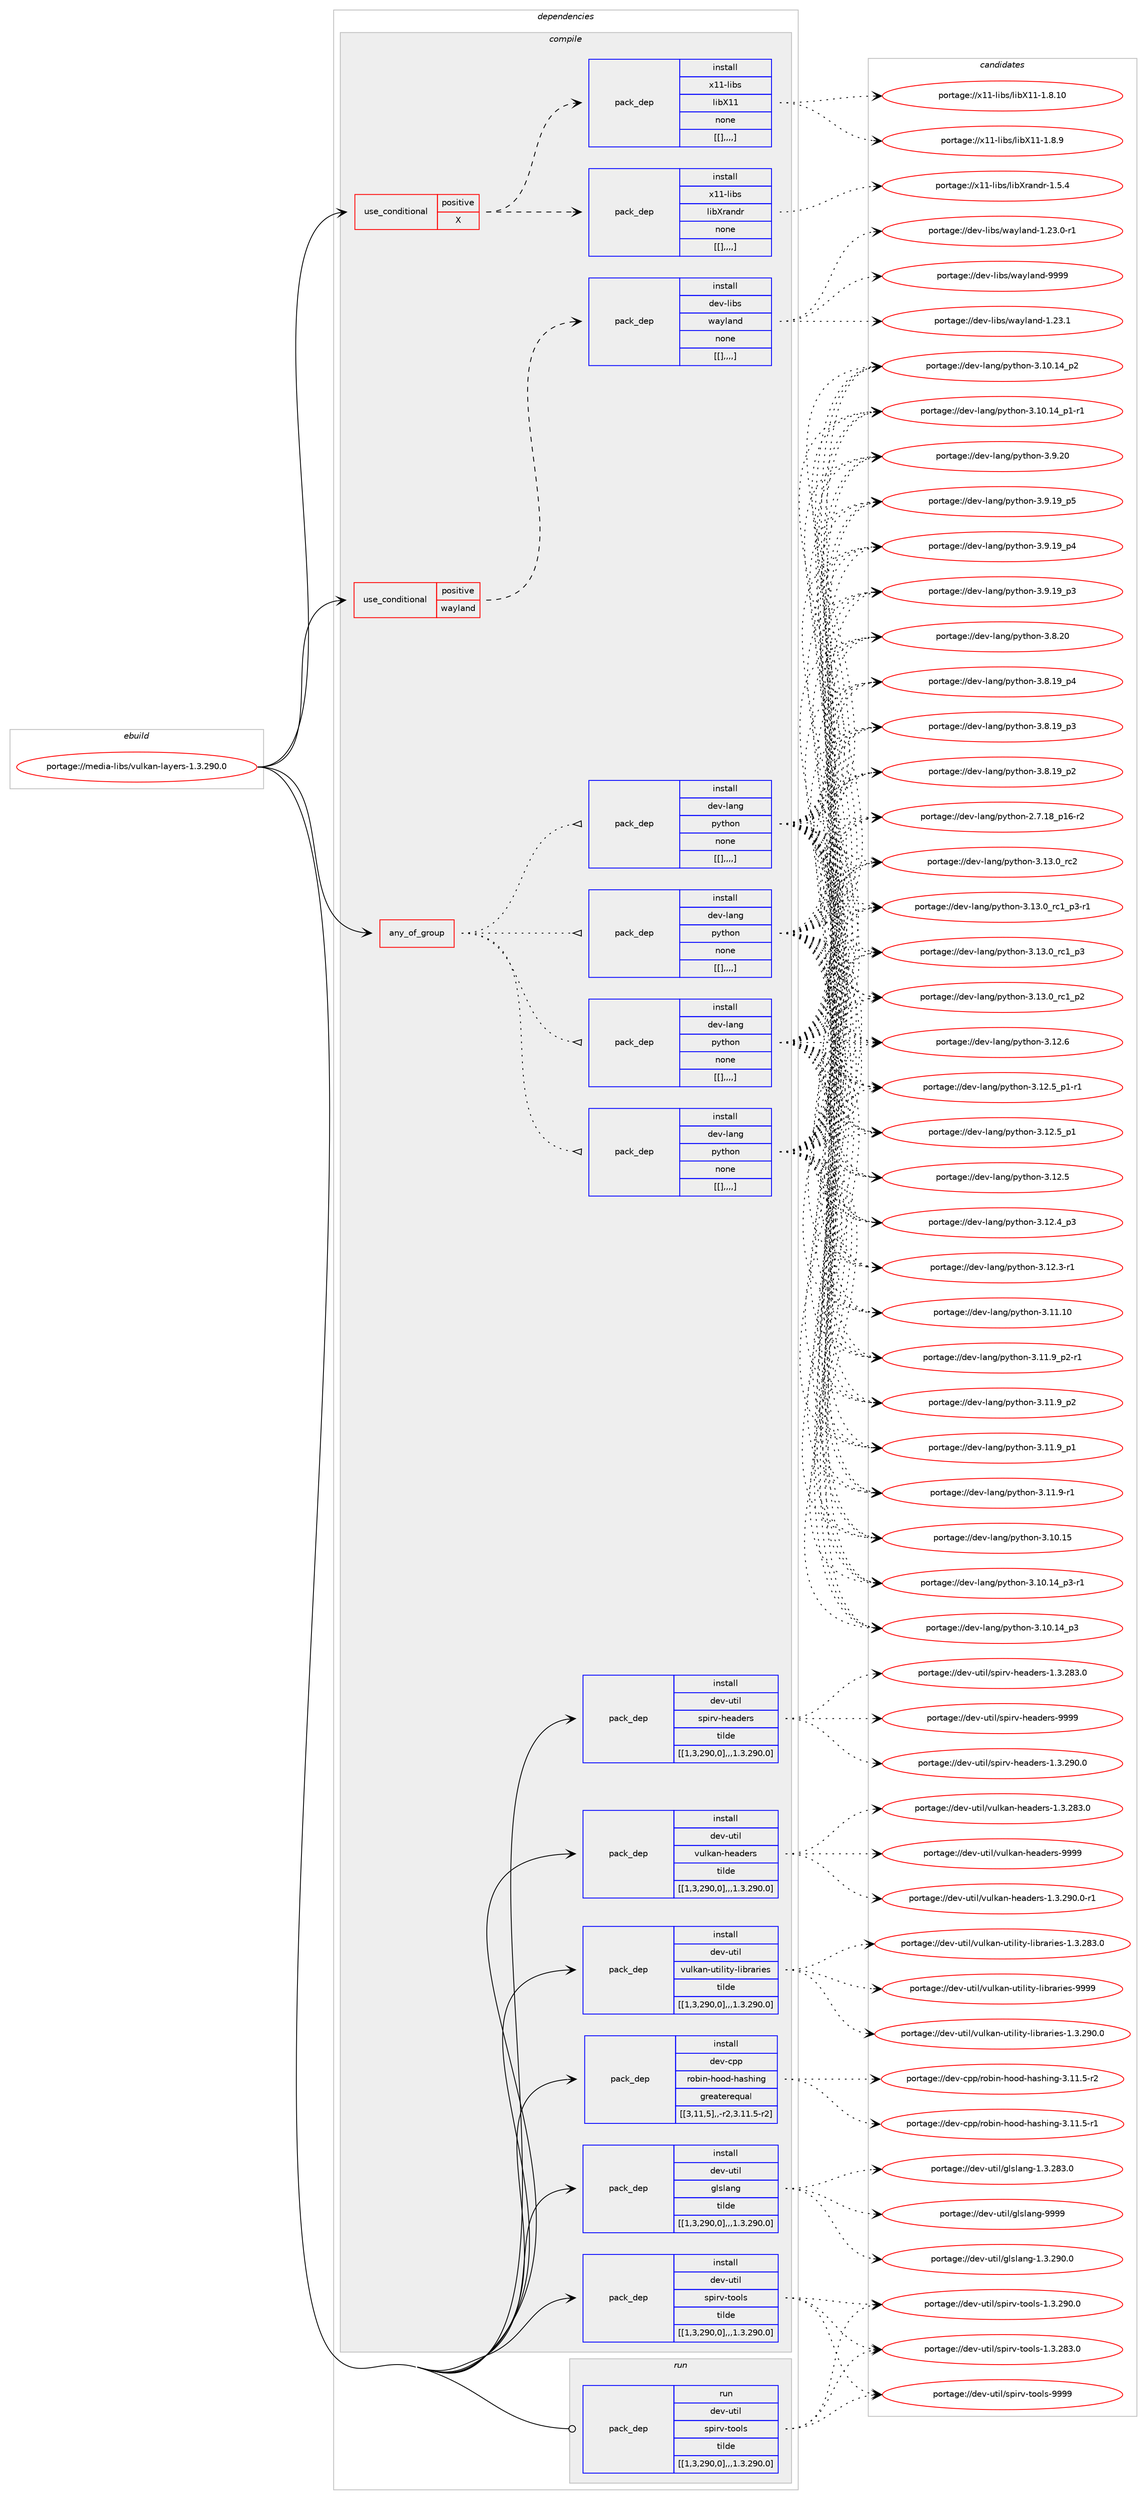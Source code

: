 digraph prolog {

# *************
# Graph options
# *************

newrank=true;
concentrate=true;
compound=true;
graph [rankdir=LR,fontname=Helvetica,fontsize=10,ranksep=1.5];#, ranksep=2.5, nodesep=0.2];
edge  [arrowhead=vee];
node  [fontname=Helvetica,fontsize=10];

# **********
# The ebuild
# **********

subgraph cluster_leftcol {
color=gray;
label=<<i>ebuild</i>>;
id [label="portage://media-libs/vulkan-layers-1.3.290.0", color=red, width=4, href="../media-libs/vulkan-layers-1.3.290.0.svg"];
}

# ****************
# The dependencies
# ****************

subgraph cluster_midcol {
color=gray;
label=<<i>dependencies</i>>;
subgraph cluster_compile {
fillcolor="#eeeeee";
style=filled;
label=<<i>compile</i>>;
subgraph any2387 {
dependency323826 [label=<<TABLE BORDER="0" CELLBORDER="1" CELLSPACING="0" CELLPADDING="4"><TR><TD CELLPADDING="10">any_of_group</TD></TR></TABLE>>, shape=none, color=red];subgraph pack239421 {
dependency323827 [label=<<TABLE BORDER="0" CELLBORDER="1" CELLSPACING="0" CELLPADDING="4" WIDTH="220"><TR><TD ROWSPAN="6" CELLPADDING="30">pack_dep</TD></TR><TR><TD WIDTH="110">install</TD></TR><TR><TD>dev-lang</TD></TR><TR><TD>python</TD></TR><TR><TD>none</TD></TR><TR><TD>[[],,,,]</TD></TR></TABLE>>, shape=none, color=blue];
}
dependency323826:e -> dependency323827:w [weight=20,style="dotted",arrowhead="oinv"];
subgraph pack239422 {
dependency323828 [label=<<TABLE BORDER="0" CELLBORDER="1" CELLSPACING="0" CELLPADDING="4" WIDTH="220"><TR><TD ROWSPAN="6" CELLPADDING="30">pack_dep</TD></TR><TR><TD WIDTH="110">install</TD></TR><TR><TD>dev-lang</TD></TR><TR><TD>python</TD></TR><TR><TD>none</TD></TR><TR><TD>[[],,,,]</TD></TR></TABLE>>, shape=none, color=blue];
}
dependency323826:e -> dependency323828:w [weight=20,style="dotted",arrowhead="oinv"];
subgraph pack239423 {
dependency323829 [label=<<TABLE BORDER="0" CELLBORDER="1" CELLSPACING="0" CELLPADDING="4" WIDTH="220"><TR><TD ROWSPAN="6" CELLPADDING="30">pack_dep</TD></TR><TR><TD WIDTH="110">install</TD></TR><TR><TD>dev-lang</TD></TR><TR><TD>python</TD></TR><TR><TD>none</TD></TR><TR><TD>[[],,,,]</TD></TR></TABLE>>, shape=none, color=blue];
}
dependency323826:e -> dependency323829:w [weight=20,style="dotted",arrowhead="oinv"];
subgraph pack239424 {
dependency323830 [label=<<TABLE BORDER="0" CELLBORDER="1" CELLSPACING="0" CELLPADDING="4" WIDTH="220"><TR><TD ROWSPAN="6" CELLPADDING="30">pack_dep</TD></TR><TR><TD WIDTH="110">install</TD></TR><TR><TD>dev-lang</TD></TR><TR><TD>python</TD></TR><TR><TD>none</TD></TR><TR><TD>[[],,,,]</TD></TR></TABLE>>, shape=none, color=blue];
}
dependency323826:e -> dependency323830:w [weight=20,style="dotted",arrowhead="oinv"];
}
id:e -> dependency323826:w [weight=20,style="solid",arrowhead="vee"];
subgraph cond81855 {
dependency323831 [label=<<TABLE BORDER="0" CELLBORDER="1" CELLSPACING="0" CELLPADDING="4"><TR><TD ROWSPAN="3" CELLPADDING="10">use_conditional</TD></TR><TR><TD>positive</TD></TR><TR><TD>X</TD></TR></TABLE>>, shape=none, color=red];
subgraph pack239425 {
dependency323832 [label=<<TABLE BORDER="0" CELLBORDER="1" CELLSPACING="0" CELLPADDING="4" WIDTH="220"><TR><TD ROWSPAN="6" CELLPADDING="30">pack_dep</TD></TR><TR><TD WIDTH="110">install</TD></TR><TR><TD>x11-libs</TD></TR><TR><TD>libX11</TD></TR><TR><TD>none</TD></TR><TR><TD>[[],,,,]</TD></TR></TABLE>>, shape=none, color=blue];
}
dependency323831:e -> dependency323832:w [weight=20,style="dashed",arrowhead="vee"];
subgraph pack239426 {
dependency323833 [label=<<TABLE BORDER="0" CELLBORDER="1" CELLSPACING="0" CELLPADDING="4" WIDTH="220"><TR><TD ROWSPAN="6" CELLPADDING="30">pack_dep</TD></TR><TR><TD WIDTH="110">install</TD></TR><TR><TD>x11-libs</TD></TR><TR><TD>libXrandr</TD></TR><TR><TD>none</TD></TR><TR><TD>[[],,,,]</TD></TR></TABLE>>, shape=none, color=blue];
}
dependency323831:e -> dependency323833:w [weight=20,style="dashed",arrowhead="vee"];
}
id:e -> dependency323831:w [weight=20,style="solid",arrowhead="vee"];
subgraph cond81856 {
dependency323834 [label=<<TABLE BORDER="0" CELLBORDER="1" CELLSPACING="0" CELLPADDING="4"><TR><TD ROWSPAN="3" CELLPADDING="10">use_conditional</TD></TR><TR><TD>positive</TD></TR><TR><TD>wayland</TD></TR></TABLE>>, shape=none, color=red];
subgraph pack239427 {
dependency323835 [label=<<TABLE BORDER="0" CELLBORDER="1" CELLSPACING="0" CELLPADDING="4" WIDTH="220"><TR><TD ROWSPAN="6" CELLPADDING="30">pack_dep</TD></TR><TR><TD WIDTH="110">install</TD></TR><TR><TD>dev-libs</TD></TR><TR><TD>wayland</TD></TR><TR><TD>none</TD></TR><TR><TD>[[],,,,]</TD></TR></TABLE>>, shape=none, color=blue];
}
dependency323834:e -> dependency323835:w [weight=20,style="dashed",arrowhead="vee"];
}
id:e -> dependency323834:w [weight=20,style="solid",arrowhead="vee"];
subgraph pack239428 {
dependency323836 [label=<<TABLE BORDER="0" CELLBORDER="1" CELLSPACING="0" CELLPADDING="4" WIDTH="220"><TR><TD ROWSPAN="6" CELLPADDING="30">pack_dep</TD></TR><TR><TD WIDTH="110">install</TD></TR><TR><TD>dev-cpp</TD></TR><TR><TD>robin-hood-hashing</TD></TR><TR><TD>greaterequal</TD></TR><TR><TD>[[3,11,5],,-r2,3.11.5-r2]</TD></TR></TABLE>>, shape=none, color=blue];
}
id:e -> dependency323836:w [weight=20,style="solid",arrowhead="vee"];
subgraph pack239429 {
dependency323837 [label=<<TABLE BORDER="0" CELLBORDER="1" CELLSPACING="0" CELLPADDING="4" WIDTH="220"><TR><TD ROWSPAN="6" CELLPADDING="30">pack_dep</TD></TR><TR><TD WIDTH="110">install</TD></TR><TR><TD>dev-util</TD></TR><TR><TD>glslang</TD></TR><TR><TD>tilde</TD></TR><TR><TD>[[1,3,290,0],,,1.3.290.0]</TD></TR></TABLE>>, shape=none, color=blue];
}
id:e -> dependency323837:w [weight=20,style="solid",arrowhead="vee"];
subgraph pack239430 {
dependency323838 [label=<<TABLE BORDER="0" CELLBORDER="1" CELLSPACING="0" CELLPADDING="4" WIDTH="220"><TR><TD ROWSPAN="6" CELLPADDING="30">pack_dep</TD></TR><TR><TD WIDTH="110">install</TD></TR><TR><TD>dev-util</TD></TR><TR><TD>spirv-headers</TD></TR><TR><TD>tilde</TD></TR><TR><TD>[[1,3,290,0],,,1.3.290.0]</TD></TR></TABLE>>, shape=none, color=blue];
}
id:e -> dependency323838:w [weight=20,style="solid",arrowhead="vee"];
subgraph pack239431 {
dependency323839 [label=<<TABLE BORDER="0" CELLBORDER="1" CELLSPACING="0" CELLPADDING="4" WIDTH="220"><TR><TD ROWSPAN="6" CELLPADDING="30">pack_dep</TD></TR><TR><TD WIDTH="110">install</TD></TR><TR><TD>dev-util</TD></TR><TR><TD>spirv-tools</TD></TR><TR><TD>tilde</TD></TR><TR><TD>[[1,3,290,0],,,1.3.290.0]</TD></TR></TABLE>>, shape=none, color=blue];
}
id:e -> dependency323839:w [weight=20,style="solid",arrowhead="vee"];
subgraph pack239432 {
dependency323840 [label=<<TABLE BORDER="0" CELLBORDER="1" CELLSPACING="0" CELLPADDING="4" WIDTH="220"><TR><TD ROWSPAN="6" CELLPADDING="30">pack_dep</TD></TR><TR><TD WIDTH="110">install</TD></TR><TR><TD>dev-util</TD></TR><TR><TD>vulkan-headers</TD></TR><TR><TD>tilde</TD></TR><TR><TD>[[1,3,290,0],,,1.3.290.0]</TD></TR></TABLE>>, shape=none, color=blue];
}
id:e -> dependency323840:w [weight=20,style="solid",arrowhead="vee"];
subgraph pack239433 {
dependency323841 [label=<<TABLE BORDER="0" CELLBORDER="1" CELLSPACING="0" CELLPADDING="4" WIDTH="220"><TR><TD ROWSPAN="6" CELLPADDING="30">pack_dep</TD></TR><TR><TD WIDTH="110">install</TD></TR><TR><TD>dev-util</TD></TR><TR><TD>vulkan-utility-libraries</TD></TR><TR><TD>tilde</TD></TR><TR><TD>[[1,3,290,0],,,1.3.290.0]</TD></TR></TABLE>>, shape=none, color=blue];
}
id:e -> dependency323841:w [weight=20,style="solid",arrowhead="vee"];
}
subgraph cluster_compileandrun {
fillcolor="#eeeeee";
style=filled;
label=<<i>compile and run</i>>;
}
subgraph cluster_run {
fillcolor="#eeeeee";
style=filled;
label=<<i>run</i>>;
subgraph pack239434 {
dependency323842 [label=<<TABLE BORDER="0" CELLBORDER="1" CELLSPACING="0" CELLPADDING="4" WIDTH="220"><TR><TD ROWSPAN="6" CELLPADDING="30">pack_dep</TD></TR><TR><TD WIDTH="110">run</TD></TR><TR><TD>dev-util</TD></TR><TR><TD>spirv-tools</TD></TR><TR><TD>tilde</TD></TR><TR><TD>[[1,3,290,0],,,1.3.290.0]</TD></TR></TABLE>>, shape=none, color=blue];
}
id:e -> dependency323842:w [weight=20,style="solid",arrowhead="odot"];
}
}

# **************
# The candidates
# **************

subgraph cluster_choices {
rank=same;
color=gray;
label=<<i>candidates</i>>;

subgraph choice239421 {
color=black;
nodesep=1;
choice10010111845108971101034711212111610411111045514649514648951149950 [label="portage://dev-lang/python-3.13.0_rc2", color=red, width=4,href="../dev-lang/python-3.13.0_rc2.svg"];
choice1001011184510897110103471121211161041111104551464951464895114994995112514511449 [label="portage://dev-lang/python-3.13.0_rc1_p3-r1", color=red, width=4,href="../dev-lang/python-3.13.0_rc1_p3-r1.svg"];
choice100101118451089711010347112121116104111110455146495146489511499499511251 [label="portage://dev-lang/python-3.13.0_rc1_p3", color=red, width=4,href="../dev-lang/python-3.13.0_rc1_p3.svg"];
choice100101118451089711010347112121116104111110455146495146489511499499511250 [label="portage://dev-lang/python-3.13.0_rc1_p2", color=red, width=4,href="../dev-lang/python-3.13.0_rc1_p2.svg"];
choice10010111845108971101034711212111610411111045514649504654 [label="portage://dev-lang/python-3.12.6", color=red, width=4,href="../dev-lang/python-3.12.6.svg"];
choice1001011184510897110103471121211161041111104551464950465395112494511449 [label="portage://dev-lang/python-3.12.5_p1-r1", color=red, width=4,href="../dev-lang/python-3.12.5_p1-r1.svg"];
choice100101118451089711010347112121116104111110455146495046539511249 [label="portage://dev-lang/python-3.12.5_p1", color=red, width=4,href="../dev-lang/python-3.12.5_p1.svg"];
choice10010111845108971101034711212111610411111045514649504653 [label="portage://dev-lang/python-3.12.5", color=red, width=4,href="../dev-lang/python-3.12.5.svg"];
choice100101118451089711010347112121116104111110455146495046529511251 [label="portage://dev-lang/python-3.12.4_p3", color=red, width=4,href="../dev-lang/python-3.12.4_p3.svg"];
choice100101118451089711010347112121116104111110455146495046514511449 [label="portage://dev-lang/python-3.12.3-r1", color=red, width=4,href="../dev-lang/python-3.12.3-r1.svg"];
choice1001011184510897110103471121211161041111104551464949464948 [label="portage://dev-lang/python-3.11.10", color=red, width=4,href="../dev-lang/python-3.11.10.svg"];
choice1001011184510897110103471121211161041111104551464949465795112504511449 [label="portage://dev-lang/python-3.11.9_p2-r1", color=red, width=4,href="../dev-lang/python-3.11.9_p2-r1.svg"];
choice100101118451089711010347112121116104111110455146494946579511250 [label="portage://dev-lang/python-3.11.9_p2", color=red, width=4,href="../dev-lang/python-3.11.9_p2.svg"];
choice100101118451089711010347112121116104111110455146494946579511249 [label="portage://dev-lang/python-3.11.9_p1", color=red, width=4,href="../dev-lang/python-3.11.9_p1.svg"];
choice100101118451089711010347112121116104111110455146494946574511449 [label="portage://dev-lang/python-3.11.9-r1", color=red, width=4,href="../dev-lang/python-3.11.9-r1.svg"];
choice1001011184510897110103471121211161041111104551464948464953 [label="portage://dev-lang/python-3.10.15", color=red, width=4,href="../dev-lang/python-3.10.15.svg"];
choice100101118451089711010347112121116104111110455146494846495295112514511449 [label="portage://dev-lang/python-3.10.14_p3-r1", color=red, width=4,href="../dev-lang/python-3.10.14_p3-r1.svg"];
choice10010111845108971101034711212111610411111045514649484649529511251 [label="portage://dev-lang/python-3.10.14_p3", color=red, width=4,href="../dev-lang/python-3.10.14_p3.svg"];
choice10010111845108971101034711212111610411111045514649484649529511250 [label="portage://dev-lang/python-3.10.14_p2", color=red, width=4,href="../dev-lang/python-3.10.14_p2.svg"];
choice100101118451089711010347112121116104111110455146494846495295112494511449 [label="portage://dev-lang/python-3.10.14_p1-r1", color=red, width=4,href="../dev-lang/python-3.10.14_p1-r1.svg"];
choice10010111845108971101034711212111610411111045514657465048 [label="portage://dev-lang/python-3.9.20", color=red, width=4,href="../dev-lang/python-3.9.20.svg"];
choice100101118451089711010347112121116104111110455146574649579511253 [label="portage://dev-lang/python-3.9.19_p5", color=red, width=4,href="../dev-lang/python-3.9.19_p5.svg"];
choice100101118451089711010347112121116104111110455146574649579511252 [label="portage://dev-lang/python-3.9.19_p4", color=red, width=4,href="../dev-lang/python-3.9.19_p4.svg"];
choice100101118451089711010347112121116104111110455146574649579511251 [label="portage://dev-lang/python-3.9.19_p3", color=red, width=4,href="../dev-lang/python-3.9.19_p3.svg"];
choice10010111845108971101034711212111610411111045514656465048 [label="portage://dev-lang/python-3.8.20", color=red, width=4,href="../dev-lang/python-3.8.20.svg"];
choice100101118451089711010347112121116104111110455146564649579511252 [label="portage://dev-lang/python-3.8.19_p4", color=red, width=4,href="../dev-lang/python-3.8.19_p4.svg"];
choice100101118451089711010347112121116104111110455146564649579511251 [label="portage://dev-lang/python-3.8.19_p3", color=red, width=4,href="../dev-lang/python-3.8.19_p3.svg"];
choice100101118451089711010347112121116104111110455146564649579511250 [label="portage://dev-lang/python-3.8.19_p2", color=red, width=4,href="../dev-lang/python-3.8.19_p2.svg"];
choice100101118451089711010347112121116104111110455046554649569511249544511450 [label="portage://dev-lang/python-2.7.18_p16-r2", color=red, width=4,href="../dev-lang/python-2.7.18_p16-r2.svg"];
dependency323827:e -> choice10010111845108971101034711212111610411111045514649514648951149950:w [style=dotted,weight="100"];
dependency323827:e -> choice1001011184510897110103471121211161041111104551464951464895114994995112514511449:w [style=dotted,weight="100"];
dependency323827:e -> choice100101118451089711010347112121116104111110455146495146489511499499511251:w [style=dotted,weight="100"];
dependency323827:e -> choice100101118451089711010347112121116104111110455146495146489511499499511250:w [style=dotted,weight="100"];
dependency323827:e -> choice10010111845108971101034711212111610411111045514649504654:w [style=dotted,weight="100"];
dependency323827:e -> choice1001011184510897110103471121211161041111104551464950465395112494511449:w [style=dotted,weight="100"];
dependency323827:e -> choice100101118451089711010347112121116104111110455146495046539511249:w [style=dotted,weight="100"];
dependency323827:e -> choice10010111845108971101034711212111610411111045514649504653:w [style=dotted,weight="100"];
dependency323827:e -> choice100101118451089711010347112121116104111110455146495046529511251:w [style=dotted,weight="100"];
dependency323827:e -> choice100101118451089711010347112121116104111110455146495046514511449:w [style=dotted,weight="100"];
dependency323827:e -> choice1001011184510897110103471121211161041111104551464949464948:w [style=dotted,weight="100"];
dependency323827:e -> choice1001011184510897110103471121211161041111104551464949465795112504511449:w [style=dotted,weight="100"];
dependency323827:e -> choice100101118451089711010347112121116104111110455146494946579511250:w [style=dotted,weight="100"];
dependency323827:e -> choice100101118451089711010347112121116104111110455146494946579511249:w [style=dotted,weight="100"];
dependency323827:e -> choice100101118451089711010347112121116104111110455146494946574511449:w [style=dotted,weight="100"];
dependency323827:e -> choice1001011184510897110103471121211161041111104551464948464953:w [style=dotted,weight="100"];
dependency323827:e -> choice100101118451089711010347112121116104111110455146494846495295112514511449:w [style=dotted,weight="100"];
dependency323827:e -> choice10010111845108971101034711212111610411111045514649484649529511251:w [style=dotted,weight="100"];
dependency323827:e -> choice10010111845108971101034711212111610411111045514649484649529511250:w [style=dotted,weight="100"];
dependency323827:e -> choice100101118451089711010347112121116104111110455146494846495295112494511449:w [style=dotted,weight="100"];
dependency323827:e -> choice10010111845108971101034711212111610411111045514657465048:w [style=dotted,weight="100"];
dependency323827:e -> choice100101118451089711010347112121116104111110455146574649579511253:w [style=dotted,weight="100"];
dependency323827:e -> choice100101118451089711010347112121116104111110455146574649579511252:w [style=dotted,weight="100"];
dependency323827:e -> choice100101118451089711010347112121116104111110455146574649579511251:w [style=dotted,weight="100"];
dependency323827:e -> choice10010111845108971101034711212111610411111045514656465048:w [style=dotted,weight="100"];
dependency323827:e -> choice100101118451089711010347112121116104111110455146564649579511252:w [style=dotted,weight="100"];
dependency323827:e -> choice100101118451089711010347112121116104111110455146564649579511251:w [style=dotted,weight="100"];
dependency323827:e -> choice100101118451089711010347112121116104111110455146564649579511250:w [style=dotted,weight="100"];
dependency323827:e -> choice100101118451089711010347112121116104111110455046554649569511249544511450:w [style=dotted,weight="100"];
}
subgraph choice239422 {
color=black;
nodesep=1;
choice10010111845108971101034711212111610411111045514649514648951149950 [label="portage://dev-lang/python-3.13.0_rc2", color=red, width=4,href="../dev-lang/python-3.13.0_rc2.svg"];
choice1001011184510897110103471121211161041111104551464951464895114994995112514511449 [label="portage://dev-lang/python-3.13.0_rc1_p3-r1", color=red, width=4,href="../dev-lang/python-3.13.0_rc1_p3-r1.svg"];
choice100101118451089711010347112121116104111110455146495146489511499499511251 [label="portage://dev-lang/python-3.13.0_rc1_p3", color=red, width=4,href="../dev-lang/python-3.13.0_rc1_p3.svg"];
choice100101118451089711010347112121116104111110455146495146489511499499511250 [label="portage://dev-lang/python-3.13.0_rc1_p2", color=red, width=4,href="../dev-lang/python-3.13.0_rc1_p2.svg"];
choice10010111845108971101034711212111610411111045514649504654 [label="portage://dev-lang/python-3.12.6", color=red, width=4,href="../dev-lang/python-3.12.6.svg"];
choice1001011184510897110103471121211161041111104551464950465395112494511449 [label="portage://dev-lang/python-3.12.5_p1-r1", color=red, width=4,href="../dev-lang/python-3.12.5_p1-r1.svg"];
choice100101118451089711010347112121116104111110455146495046539511249 [label="portage://dev-lang/python-3.12.5_p1", color=red, width=4,href="../dev-lang/python-3.12.5_p1.svg"];
choice10010111845108971101034711212111610411111045514649504653 [label="portage://dev-lang/python-3.12.5", color=red, width=4,href="../dev-lang/python-3.12.5.svg"];
choice100101118451089711010347112121116104111110455146495046529511251 [label="portage://dev-lang/python-3.12.4_p3", color=red, width=4,href="../dev-lang/python-3.12.4_p3.svg"];
choice100101118451089711010347112121116104111110455146495046514511449 [label="portage://dev-lang/python-3.12.3-r1", color=red, width=4,href="../dev-lang/python-3.12.3-r1.svg"];
choice1001011184510897110103471121211161041111104551464949464948 [label="portage://dev-lang/python-3.11.10", color=red, width=4,href="../dev-lang/python-3.11.10.svg"];
choice1001011184510897110103471121211161041111104551464949465795112504511449 [label="portage://dev-lang/python-3.11.9_p2-r1", color=red, width=4,href="../dev-lang/python-3.11.9_p2-r1.svg"];
choice100101118451089711010347112121116104111110455146494946579511250 [label="portage://dev-lang/python-3.11.9_p2", color=red, width=4,href="../dev-lang/python-3.11.9_p2.svg"];
choice100101118451089711010347112121116104111110455146494946579511249 [label="portage://dev-lang/python-3.11.9_p1", color=red, width=4,href="../dev-lang/python-3.11.9_p1.svg"];
choice100101118451089711010347112121116104111110455146494946574511449 [label="portage://dev-lang/python-3.11.9-r1", color=red, width=4,href="../dev-lang/python-3.11.9-r1.svg"];
choice1001011184510897110103471121211161041111104551464948464953 [label="portage://dev-lang/python-3.10.15", color=red, width=4,href="../dev-lang/python-3.10.15.svg"];
choice100101118451089711010347112121116104111110455146494846495295112514511449 [label="portage://dev-lang/python-3.10.14_p3-r1", color=red, width=4,href="../dev-lang/python-3.10.14_p3-r1.svg"];
choice10010111845108971101034711212111610411111045514649484649529511251 [label="portage://dev-lang/python-3.10.14_p3", color=red, width=4,href="../dev-lang/python-3.10.14_p3.svg"];
choice10010111845108971101034711212111610411111045514649484649529511250 [label="portage://dev-lang/python-3.10.14_p2", color=red, width=4,href="../dev-lang/python-3.10.14_p2.svg"];
choice100101118451089711010347112121116104111110455146494846495295112494511449 [label="portage://dev-lang/python-3.10.14_p1-r1", color=red, width=4,href="../dev-lang/python-3.10.14_p1-r1.svg"];
choice10010111845108971101034711212111610411111045514657465048 [label="portage://dev-lang/python-3.9.20", color=red, width=4,href="../dev-lang/python-3.9.20.svg"];
choice100101118451089711010347112121116104111110455146574649579511253 [label="portage://dev-lang/python-3.9.19_p5", color=red, width=4,href="../dev-lang/python-3.9.19_p5.svg"];
choice100101118451089711010347112121116104111110455146574649579511252 [label="portage://dev-lang/python-3.9.19_p4", color=red, width=4,href="../dev-lang/python-3.9.19_p4.svg"];
choice100101118451089711010347112121116104111110455146574649579511251 [label="portage://dev-lang/python-3.9.19_p3", color=red, width=4,href="../dev-lang/python-3.9.19_p3.svg"];
choice10010111845108971101034711212111610411111045514656465048 [label="portage://dev-lang/python-3.8.20", color=red, width=4,href="../dev-lang/python-3.8.20.svg"];
choice100101118451089711010347112121116104111110455146564649579511252 [label="portage://dev-lang/python-3.8.19_p4", color=red, width=4,href="../dev-lang/python-3.8.19_p4.svg"];
choice100101118451089711010347112121116104111110455146564649579511251 [label="portage://dev-lang/python-3.8.19_p3", color=red, width=4,href="../dev-lang/python-3.8.19_p3.svg"];
choice100101118451089711010347112121116104111110455146564649579511250 [label="portage://dev-lang/python-3.8.19_p2", color=red, width=4,href="../dev-lang/python-3.8.19_p2.svg"];
choice100101118451089711010347112121116104111110455046554649569511249544511450 [label="portage://dev-lang/python-2.7.18_p16-r2", color=red, width=4,href="../dev-lang/python-2.7.18_p16-r2.svg"];
dependency323828:e -> choice10010111845108971101034711212111610411111045514649514648951149950:w [style=dotted,weight="100"];
dependency323828:e -> choice1001011184510897110103471121211161041111104551464951464895114994995112514511449:w [style=dotted,weight="100"];
dependency323828:e -> choice100101118451089711010347112121116104111110455146495146489511499499511251:w [style=dotted,weight="100"];
dependency323828:e -> choice100101118451089711010347112121116104111110455146495146489511499499511250:w [style=dotted,weight="100"];
dependency323828:e -> choice10010111845108971101034711212111610411111045514649504654:w [style=dotted,weight="100"];
dependency323828:e -> choice1001011184510897110103471121211161041111104551464950465395112494511449:w [style=dotted,weight="100"];
dependency323828:e -> choice100101118451089711010347112121116104111110455146495046539511249:w [style=dotted,weight="100"];
dependency323828:e -> choice10010111845108971101034711212111610411111045514649504653:w [style=dotted,weight="100"];
dependency323828:e -> choice100101118451089711010347112121116104111110455146495046529511251:w [style=dotted,weight="100"];
dependency323828:e -> choice100101118451089711010347112121116104111110455146495046514511449:w [style=dotted,weight="100"];
dependency323828:e -> choice1001011184510897110103471121211161041111104551464949464948:w [style=dotted,weight="100"];
dependency323828:e -> choice1001011184510897110103471121211161041111104551464949465795112504511449:w [style=dotted,weight="100"];
dependency323828:e -> choice100101118451089711010347112121116104111110455146494946579511250:w [style=dotted,weight="100"];
dependency323828:e -> choice100101118451089711010347112121116104111110455146494946579511249:w [style=dotted,weight="100"];
dependency323828:e -> choice100101118451089711010347112121116104111110455146494946574511449:w [style=dotted,weight="100"];
dependency323828:e -> choice1001011184510897110103471121211161041111104551464948464953:w [style=dotted,weight="100"];
dependency323828:e -> choice100101118451089711010347112121116104111110455146494846495295112514511449:w [style=dotted,weight="100"];
dependency323828:e -> choice10010111845108971101034711212111610411111045514649484649529511251:w [style=dotted,weight="100"];
dependency323828:e -> choice10010111845108971101034711212111610411111045514649484649529511250:w [style=dotted,weight="100"];
dependency323828:e -> choice100101118451089711010347112121116104111110455146494846495295112494511449:w [style=dotted,weight="100"];
dependency323828:e -> choice10010111845108971101034711212111610411111045514657465048:w [style=dotted,weight="100"];
dependency323828:e -> choice100101118451089711010347112121116104111110455146574649579511253:w [style=dotted,weight="100"];
dependency323828:e -> choice100101118451089711010347112121116104111110455146574649579511252:w [style=dotted,weight="100"];
dependency323828:e -> choice100101118451089711010347112121116104111110455146574649579511251:w [style=dotted,weight="100"];
dependency323828:e -> choice10010111845108971101034711212111610411111045514656465048:w [style=dotted,weight="100"];
dependency323828:e -> choice100101118451089711010347112121116104111110455146564649579511252:w [style=dotted,weight="100"];
dependency323828:e -> choice100101118451089711010347112121116104111110455146564649579511251:w [style=dotted,weight="100"];
dependency323828:e -> choice100101118451089711010347112121116104111110455146564649579511250:w [style=dotted,weight="100"];
dependency323828:e -> choice100101118451089711010347112121116104111110455046554649569511249544511450:w [style=dotted,weight="100"];
}
subgraph choice239423 {
color=black;
nodesep=1;
choice10010111845108971101034711212111610411111045514649514648951149950 [label="portage://dev-lang/python-3.13.0_rc2", color=red, width=4,href="../dev-lang/python-3.13.0_rc2.svg"];
choice1001011184510897110103471121211161041111104551464951464895114994995112514511449 [label="portage://dev-lang/python-3.13.0_rc1_p3-r1", color=red, width=4,href="../dev-lang/python-3.13.0_rc1_p3-r1.svg"];
choice100101118451089711010347112121116104111110455146495146489511499499511251 [label="portage://dev-lang/python-3.13.0_rc1_p3", color=red, width=4,href="../dev-lang/python-3.13.0_rc1_p3.svg"];
choice100101118451089711010347112121116104111110455146495146489511499499511250 [label="portage://dev-lang/python-3.13.0_rc1_p2", color=red, width=4,href="../dev-lang/python-3.13.0_rc1_p2.svg"];
choice10010111845108971101034711212111610411111045514649504654 [label="portage://dev-lang/python-3.12.6", color=red, width=4,href="../dev-lang/python-3.12.6.svg"];
choice1001011184510897110103471121211161041111104551464950465395112494511449 [label="portage://dev-lang/python-3.12.5_p1-r1", color=red, width=4,href="../dev-lang/python-3.12.5_p1-r1.svg"];
choice100101118451089711010347112121116104111110455146495046539511249 [label="portage://dev-lang/python-3.12.5_p1", color=red, width=4,href="../dev-lang/python-3.12.5_p1.svg"];
choice10010111845108971101034711212111610411111045514649504653 [label="portage://dev-lang/python-3.12.5", color=red, width=4,href="../dev-lang/python-3.12.5.svg"];
choice100101118451089711010347112121116104111110455146495046529511251 [label="portage://dev-lang/python-3.12.4_p3", color=red, width=4,href="../dev-lang/python-3.12.4_p3.svg"];
choice100101118451089711010347112121116104111110455146495046514511449 [label="portage://dev-lang/python-3.12.3-r1", color=red, width=4,href="../dev-lang/python-3.12.3-r1.svg"];
choice1001011184510897110103471121211161041111104551464949464948 [label="portage://dev-lang/python-3.11.10", color=red, width=4,href="../dev-lang/python-3.11.10.svg"];
choice1001011184510897110103471121211161041111104551464949465795112504511449 [label="portage://dev-lang/python-3.11.9_p2-r1", color=red, width=4,href="../dev-lang/python-3.11.9_p2-r1.svg"];
choice100101118451089711010347112121116104111110455146494946579511250 [label="portage://dev-lang/python-3.11.9_p2", color=red, width=4,href="../dev-lang/python-3.11.9_p2.svg"];
choice100101118451089711010347112121116104111110455146494946579511249 [label="portage://dev-lang/python-3.11.9_p1", color=red, width=4,href="../dev-lang/python-3.11.9_p1.svg"];
choice100101118451089711010347112121116104111110455146494946574511449 [label="portage://dev-lang/python-3.11.9-r1", color=red, width=4,href="../dev-lang/python-3.11.9-r1.svg"];
choice1001011184510897110103471121211161041111104551464948464953 [label="portage://dev-lang/python-3.10.15", color=red, width=4,href="../dev-lang/python-3.10.15.svg"];
choice100101118451089711010347112121116104111110455146494846495295112514511449 [label="portage://dev-lang/python-3.10.14_p3-r1", color=red, width=4,href="../dev-lang/python-3.10.14_p3-r1.svg"];
choice10010111845108971101034711212111610411111045514649484649529511251 [label="portage://dev-lang/python-3.10.14_p3", color=red, width=4,href="../dev-lang/python-3.10.14_p3.svg"];
choice10010111845108971101034711212111610411111045514649484649529511250 [label="portage://dev-lang/python-3.10.14_p2", color=red, width=4,href="../dev-lang/python-3.10.14_p2.svg"];
choice100101118451089711010347112121116104111110455146494846495295112494511449 [label="portage://dev-lang/python-3.10.14_p1-r1", color=red, width=4,href="../dev-lang/python-3.10.14_p1-r1.svg"];
choice10010111845108971101034711212111610411111045514657465048 [label="portage://dev-lang/python-3.9.20", color=red, width=4,href="../dev-lang/python-3.9.20.svg"];
choice100101118451089711010347112121116104111110455146574649579511253 [label="portage://dev-lang/python-3.9.19_p5", color=red, width=4,href="../dev-lang/python-3.9.19_p5.svg"];
choice100101118451089711010347112121116104111110455146574649579511252 [label="portage://dev-lang/python-3.9.19_p4", color=red, width=4,href="../dev-lang/python-3.9.19_p4.svg"];
choice100101118451089711010347112121116104111110455146574649579511251 [label="portage://dev-lang/python-3.9.19_p3", color=red, width=4,href="../dev-lang/python-3.9.19_p3.svg"];
choice10010111845108971101034711212111610411111045514656465048 [label="portage://dev-lang/python-3.8.20", color=red, width=4,href="../dev-lang/python-3.8.20.svg"];
choice100101118451089711010347112121116104111110455146564649579511252 [label="portage://dev-lang/python-3.8.19_p4", color=red, width=4,href="../dev-lang/python-3.8.19_p4.svg"];
choice100101118451089711010347112121116104111110455146564649579511251 [label="portage://dev-lang/python-3.8.19_p3", color=red, width=4,href="../dev-lang/python-3.8.19_p3.svg"];
choice100101118451089711010347112121116104111110455146564649579511250 [label="portage://dev-lang/python-3.8.19_p2", color=red, width=4,href="../dev-lang/python-3.8.19_p2.svg"];
choice100101118451089711010347112121116104111110455046554649569511249544511450 [label="portage://dev-lang/python-2.7.18_p16-r2", color=red, width=4,href="../dev-lang/python-2.7.18_p16-r2.svg"];
dependency323829:e -> choice10010111845108971101034711212111610411111045514649514648951149950:w [style=dotted,weight="100"];
dependency323829:e -> choice1001011184510897110103471121211161041111104551464951464895114994995112514511449:w [style=dotted,weight="100"];
dependency323829:e -> choice100101118451089711010347112121116104111110455146495146489511499499511251:w [style=dotted,weight="100"];
dependency323829:e -> choice100101118451089711010347112121116104111110455146495146489511499499511250:w [style=dotted,weight="100"];
dependency323829:e -> choice10010111845108971101034711212111610411111045514649504654:w [style=dotted,weight="100"];
dependency323829:e -> choice1001011184510897110103471121211161041111104551464950465395112494511449:w [style=dotted,weight="100"];
dependency323829:e -> choice100101118451089711010347112121116104111110455146495046539511249:w [style=dotted,weight="100"];
dependency323829:e -> choice10010111845108971101034711212111610411111045514649504653:w [style=dotted,weight="100"];
dependency323829:e -> choice100101118451089711010347112121116104111110455146495046529511251:w [style=dotted,weight="100"];
dependency323829:e -> choice100101118451089711010347112121116104111110455146495046514511449:w [style=dotted,weight="100"];
dependency323829:e -> choice1001011184510897110103471121211161041111104551464949464948:w [style=dotted,weight="100"];
dependency323829:e -> choice1001011184510897110103471121211161041111104551464949465795112504511449:w [style=dotted,weight="100"];
dependency323829:e -> choice100101118451089711010347112121116104111110455146494946579511250:w [style=dotted,weight="100"];
dependency323829:e -> choice100101118451089711010347112121116104111110455146494946579511249:w [style=dotted,weight="100"];
dependency323829:e -> choice100101118451089711010347112121116104111110455146494946574511449:w [style=dotted,weight="100"];
dependency323829:e -> choice1001011184510897110103471121211161041111104551464948464953:w [style=dotted,weight="100"];
dependency323829:e -> choice100101118451089711010347112121116104111110455146494846495295112514511449:w [style=dotted,weight="100"];
dependency323829:e -> choice10010111845108971101034711212111610411111045514649484649529511251:w [style=dotted,weight="100"];
dependency323829:e -> choice10010111845108971101034711212111610411111045514649484649529511250:w [style=dotted,weight="100"];
dependency323829:e -> choice100101118451089711010347112121116104111110455146494846495295112494511449:w [style=dotted,weight="100"];
dependency323829:e -> choice10010111845108971101034711212111610411111045514657465048:w [style=dotted,weight="100"];
dependency323829:e -> choice100101118451089711010347112121116104111110455146574649579511253:w [style=dotted,weight="100"];
dependency323829:e -> choice100101118451089711010347112121116104111110455146574649579511252:w [style=dotted,weight="100"];
dependency323829:e -> choice100101118451089711010347112121116104111110455146574649579511251:w [style=dotted,weight="100"];
dependency323829:e -> choice10010111845108971101034711212111610411111045514656465048:w [style=dotted,weight="100"];
dependency323829:e -> choice100101118451089711010347112121116104111110455146564649579511252:w [style=dotted,weight="100"];
dependency323829:e -> choice100101118451089711010347112121116104111110455146564649579511251:w [style=dotted,weight="100"];
dependency323829:e -> choice100101118451089711010347112121116104111110455146564649579511250:w [style=dotted,weight="100"];
dependency323829:e -> choice100101118451089711010347112121116104111110455046554649569511249544511450:w [style=dotted,weight="100"];
}
subgraph choice239424 {
color=black;
nodesep=1;
choice10010111845108971101034711212111610411111045514649514648951149950 [label="portage://dev-lang/python-3.13.0_rc2", color=red, width=4,href="../dev-lang/python-3.13.0_rc2.svg"];
choice1001011184510897110103471121211161041111104551464951464895114994995112514511449 [label="portage://dev-lang/python-3.13.0_rc1_p3-r1", color=red, width=4,href="../dev-lang/python-3.13.0_rc1_p3-r1.svg"];
choice100101118451089711010347112121116104111110455146495146489511499499511251 [label="portage://dev-lang/python-3.13.0_rc1_p3", color=red, width=4,href="../dev-lang/python-3.13.0_rc1_p3.svg"];
choice100101118451089711010347112121116104111110455146495146489511499499511250 [label="portage://dev-lang/python-3.13.0_rc1_p2", color=red, width=4,href="../dev-lang/python-3.13.0_rc1_p2.svg"];
choice10010111845108971101034711212111610411111045514649504654 [label="portage://dev-lang/python-3.12.6", color=red, width=4,href="../dev-lang/python-3.12.6.svg"];
choice1001011184510897110103471121211161041111104551464950465395112494511449 [label="portage://dev-lang/python-3.12.5_p1-r1", color=red, width=4,href="../dev-lang/python-3.12.5_p1-r1.svg"];
choice100101118451089711010347112121116104111110455146495046539511249 [label="portage://dev-lang/python-3.12.5_p1", color=red, width=4,href="../dev-lang/python-3.12.5_p1.svg"];
choice10010111845108971101034711212111610411111045514649504653 [label="portage://dev-lang/python-3.12.5", color=red, width=4,href="../dev-lang/python-3.12.5.svg"];
choice100101118451089711010347112121116104111110455146495046529511251 [label="portage://dev-lang/python-3.12.4_p3", color=red, width=4,href="../dev-lang/python-3.12.4_p3.svg"];
choice100101118451089711010347112121116104111110455146495046514511449 [label="portage://dev-lang/python-3.12.3-r1", color=red, width=4,href="../dev-lang/python-3.12.3-r1.svg"];
choice1001011184510897110103471121211161041111104551464949464948 [label="portage://dev-lang/python-3.11.10", color=red, width=4,href="../dev-lang/python-3.11.10.svg"];
choice1001011184510897110103471121211161041111104551464949465795112504511449 [label="portage://dev-lang/python-3.11.9_p2-r1", color=red, width=4,href="../dev-lang/python-3.11.9_p2-r1.svg"];
choice100101118451089711010347112121116104111110455146494946579511250 [label="portage://dev-lang/python-3.11.9_p2", color=red, width=4,href="../dev-lang/python-3.11.9_p2.svg"];
choice100101118451089711010347112121116104111110455146494946579511249 [label="portage://dev-lang/python-3.11.9_p1", color=red, width=4,href="../dev-lang/python-3.11.9_p1.svg"];
choice100101118451089711010347112121116104111110455146494946574511449 [label="portage://dev-lang/python-3.11.9-r1", color=red, width=4,href="../dev-lang/python-3.11.9-r1.svg"];
choice1001011184510897110103471121211161041111104551464948464953 [label="portage://dev-lang/python-3.10.15", color=red, width=4,href="../dev-lang/python-3.10.15.svg"];
choice100101118451089711010347112121116104111110455146494846495295112514511449 [label="portage://dev-lang/python-3.10.14_p3-r1", color=red, width=4,href="../dev-lang/python-3.10.14_p3-r1.svg"];
choice10010111845108971101034711212111610411111045514649484649529511251 [label="portage://dev-lang/python-3.10.14_p3", color=red, width=4,href="../dev-lang/python-3.10.14_p3.svg"];
choice10010111845108971101034711212111610411111045514649484649529511250 [label="portage://dev-lang/python-3.10.14_p2", color=red, width=4,href="../dev-lang/python-3.10.14_p2.svg"];
choice100101118451089711010347112121116104111110455146494846495295112494511449 [label="portage://dev-lang/python-3.10.14_p1-r1", color=red, width=4,href="../dev-lang/python-3.10.14_p1-r1.svg"];
choice10010111845108971101034711212111610411111045514657465048 [label="portage://dev-lang/python-3.9.20", color=red, width=4,href="../dev-lang/python-3.9.20.svg"];
choice100101118451089711010347112121116104111110455146574649579511253 [label="portage://dev-lang/python-3.9.19_p5", color=red, width=4,href="../dev-lang/python-3.9.19_p5.svg"];
choice100101118451089711010347112121116104111110455146574649579511252 [label="portage://dev-lang/python-3.9.19_p4", color=red, width=4,href="../dev-lang/python-3.9.19_p4.svg"];
choice100101118451089711010347112121116104111110455146574649579511251 [label="portage://dev-lang/python-3.9.19_p3", color=red, width=4,href="../dev-lang/python-3.9.19_p3.svg"];
choice10010111845108971101034711212111610411111045514656465048 [label="portage://dev-lang/python-3.8.20", color=red, width=4,href="../dev-lang/python-3.8.20.svg"];
choice100101118451089711010347112121116104111110455146564649579511252 [label="portage://dev-lang/python-3.8.19_p4", color=red, width=4,href="../dev-lang/python-3.8.19_p4.svg"];
choice100101118451089711010347112121116104111110455146564649579511251 [label="portage://dev-lang/python-3.8.19_p3", color=red, width=4,href="../dev-lang/python-3.8.19_p3.svg"];
choice100101118451089711010347112121116104111110455146564649579511250 [label="portage://dev-lang/python-3.8.19_p2", color=red, width=4,href="../dev-lang/python-3.8.19_p2.svg"];
choice100101118451089711010347112121116104111110455046554649569511249544511450 [label="portage://dev-lang/python-2.7.18_p16-r2", color=red, width=4,href="../dev-lang/python-2.7.18_p16-r2.svg"];
dependency323830:e -> choice10010111845108971101034711212111610411111045514649514648951149950:w [style=dotted,weight="100"];
dependency323830:e -> choice1001011184510897110103471121211161041111104551464951464895114994995112514511449:w [style=dotted,weight="100"];
dependency323830:e -> choice100101118451089711010347112121116104111110455146495146489511499499511251:w [style=dotted,weight="100"];
dependency323830:e -> choice100101118451089711010347112121116104111110455146495146489511499499511250:w [style=dotted,weight="100"];
dependency323830:e -> choice10010111845108971101034711212111610411111045514649504654:w [style=dotted,weight="100"];
dependency323830:e -> choice1001011184510897110103471121211161041111104551464950465395112494511449:w [style=dotted,weight="100"];
dependency323830:e -> choice100101118451089711010347112121116104111110455146495046539511249:w [style=dotted,weight="100"];
dependency323830:e -> choice10010111845108971101034711212111610411111045514649504653:w [style=dotted,weight="100"];
dependency323830:e -> choice100101118451089711010347112121116104111110455146495046529511251:w [style=dotted,weight="100"];
dependency323830:e -> choice100101118451089711010347112121116104111110455146495046514511449:w [style=dotted,weight="100"];
dependency323830:e -> choice1001011184510897110103471121211161041111104551464949464948:w [style=dotted,weight="100"];
dependency323830:e -> choice1001011184510897110103471121211161041111104551464949465795112504511449:w [style=dotted,weight="100"];
dependency323830:e -> choice100101118451089711010347112121116104111110455146494946579511250:w [style=dotted,weight="100"];
dependency323830:e -> choice100101118451089711010347112121116104111110455146494946579511249:w [style=dotted,weight="100"];
dependency323830:e -> choice100101118451089711010347112121116104111110455146494946574511449:w [style=dotted,weight="100"];
dependency323830:e -> choice1001011184510897110103471121211161041111104551464948464953:w [style=dotted,weight="100"];
dependency323830:e -> choice100101118451089711010347112121116104111110455146494846495295112514511449:w [style=dotted,weight="100"];
dependency323830:e -> choice10010111845108971101034711212111610411111045514649484649529511251:w [style=dotted,weight="100"];
dependency323830:e -> choice10010111845108971101034711212111610411111045514649484649529511250:w [style=dotted,weight="100"];
dependency323830:e -> choice100101118451089711010347112121116104111110455146494846495295112494511449:w [style=dotted,weight="100"];
dependency323830:e -> choice10010111845108971101034711212111610411111045514657465048:w [style=dotted,weight="100"];
dependency323830:e -> choice100101118451089711010347112121116104111110455146574649579511253:w [style=dotted,weight="100"];
dependency323830:e -> choice100101118451089711010347112121116104111110455146574649579511252:w [style=dotted,weight="100"];
dependency323830:e -> choice100101118451089711010347112121116104111110455146574649579511251:w [style=dotted,weight="100"];
dependency323830:e -> choice10010111845108971101034711212111610411111045514656465048:w [style=dotted,weight="100"];
dependency323830:e -> choice100101118451089711010347112121116104111110455146564649579511252:w [style=dotted,weight="100"];
dependency323830:e -> choice100101118451089711010347112121116104111110455146564649579511251:w [style=dotted,weight="100"];
dependency323830:e -> choice100101118451089711010347112121116104111110455146564649579511250:w [style=dotted,weight="100"];
dependency323830:e -> choice100101118451089711010347112121116104111110455046554649569511249544511450:w [style=dotted,weight="100"];
}
subgraph choice239425 {
color=black;
nodesep=1;
choice12049494510810598115471081059888494945494656464948 [label="portage://x11-libs/libX11-1.8.10", color=red, width=4,href="../x11-libs/libX11-1.8.10.svg"];
choice120494945108105981154710810598884949454946564657 [label="portage://x11-libs/libX11-1.8.9", color=red, width=4,href="../x11-libs/libX11-1.8.9.svg"];
dependency323832:e -> choice12049494510810598115471081059888494945494656464948:w [style=dotted,weight="100"];
dependency323832:e -> choice120494945108105981154710810598884949454946564657:w [style=dotted,weight="100"];
}
subgraph choice239426 {
color=black;
nodesep=1;
choice1204949451081059811547108105988811497110100114454946534652 [label="portage://x11-libs/libXrandr-1.5.4", color=red, width=4,href="../x11-libs/libXrandr-1.5.4.svg"];
dependency323833:e -> choice1204949451081059811547108105988811497110100114454946534652:w [style=dotted,weight="100"];
}
subgraph choice239427 {
color=black;
nodesep=1;
choice10010111845108105981154711997121108971101004557575757 [label="portage://dev-libs/wayland-9999", color=red, width=4,href="../dev-libs/wayland-9999.svg"];
choice100101118451081059811547119971211089711010045494650514649 [label="portage://dev-libs/wayland-1.23.1", color=red, width=4,href="../dev-libs/wayland-1.23.1.svg"];
choice1001011184510810598115471199712110897110100454946505146484511449 [label="portage://dev-libs/wayland-1.23.0-r1", color=red, width=4,href="../dev-libs/wayland-1.23.0-r1.svg"];
dependency323835:e -> choice10010111845108105981154711997121108971101004557575757:w [style=dotted,weight="100"];
dependency323835:e -> choice100101118451081059811547119971211089711010045494650514649:w [style=dotted,weight="100"];
dependency323835:e -> choice1001011184510810598115471199712110897110100454946505146484511449:w [style=dotted,weight="100"];
}
subgraph choice239428 {
color=black;
nodesep=1;
choice10010111845991121124711411198105110451041111111004510497115104105110103455146494946534511450 [label="portage://dev-cpp/robin-hood-hashing-3.11.5-r2", color=red, width=4,href="../dev-cpp/robin-hood-hashing-3.11.5-r2.svg"];
choice10010111845991121124711411198105110451041111111004510497115104105110103455146494946534511449 [label="portage://dev-cpp/robin-hood-hashing-3.11.5-r1", color=red, width=4,href="../dev-cpp/robin-hood-hashing-3.11.5-r1.svg"];
dependency323836:e -> choice10010111845991121124711411198105110451041111111004510497115104105110103455146494946534511450:w [style=dotted,weight="100"];
dependency323836:e -> choice10010111845991121124711411198105110451041111111004510497115104105110103455146494946534511449:w [style=dotted,weight="100"];
}
subgraph choice239429 {
color=black;
nodesep=1;
choice1001011184511711610510847103108115108971101034557575757 [label="portage://dev-util/glslang-9999", color=red, width=4,href="../dev-util/glslang-9999.svg"];
choice10010111845117116105108471031081151089711010345494651465057484648 [label="portage://dev-util/glslang-1.3.290.0", color=red, width=4,href="../dev-util/glslang-1.3.290.0.svg"];
choice10010111845117116105108471031081151089711010345494651465056514648 [label="portage://dev-util/glslang-1.3.283.0", color=red, width=4,href="../dev-util/glslang-1.3.283.0.svg"];
dependency323837:e -> choice1001011184511711610510847103108115108971101034557575757:w [style=dotted,weight="100"];
dependency323837:e -> choice10010111845117116105108471031081151089711010345494651465057484648:w [style=dotted,weight="100"];
dependency323837:e -> choice10010111845117116105108471031081151089711010345494651465056514648:w [style=dotted,weight="100"];
}
subgraph choice239430 {
color=black;
nodesep=1;
choice100101118451171161051084711511210511411845104101971001011141154557575757 [label="portage://dev-util/spirv-headers-9999", color=red, width=4,href="../dev-util/spirv-headers-9999.svg"];
choice1001011184511711610510847115112105114118451041019710010111411545494651465057484648 [label="portage://dev-util/spirv-headers-1.3.290.0", color=red, width=4,href="../dev-util/spirv-headers-1.3.290.0.svg"];
choice1001011184511711610510847115112105114118451041019710010111411545494651465056514648 [label="portage://dev-util/spirv-headers-1.3.283.0", color=red, width=4,href="../dev-util/spirv-headers-1.3.283.0.svg"];
dependency323838:e -> choice100101118451171161051084711511210511411845104101971001011141154557575757:w [style=dotted,weight="100"];
dependency323838:e -> choice1001011184511711610510847115112105114118451041019710010111411545494651465057484648:w [style=dotted,weight="100"];
dependency323838:e -> choice1001011184511711610510847115112105114118451041019710010111411545494651465056514648:w [style=dotted,weight="100"];
}
subgraph choice239431 {
color=black;
nodesep=1;
choice1001011184511711610510847115112105114118451161111111081154557575757 [label="portage://dev-util/spirv-tools-9999", color=red, width=4,href="../dev-util/spirv-tools-9999.svg"];
choice10010111845117116105108471151121051141184511611111110811545494651465057484648 [label="portage://dev-util/spirv-tools-1.3.290.0", color=red, width=4,href="../dev-util/spirv-tools-1.3.290.0.svg"];
choice10010111845117116105108471151121051141184511611111110811545494651465056514648 [label="portage://dev-util/spirv-tools-1.3.283.0", color=red, width=4,href="../dev-util/spirv-tools-1.3.283.0.svg"];
dependency323839:e -> choice1001011184511711610510847115112105114118451161111111081154557575757:w [style=dotted,weight="100"];
dependency323839:e -> choice10010111845117116105108471151121051141184511611111110811545494651465057484648:w [style=dotted,weight="100"];
dependency323839:e -> choice10010111845117116105108471151121051141184511611111110811545494651465056514648:w [style=dotted,weight="100"];
}
subgraph choice239432 {
color=black;
nodesep=1;
choice10010111845117116105108471181171081079711045104101971001011141154557575757 [label="portage://dev-util/vulkan-headers-9999", color=red, width=4,href="../dev-util/vulkan-headers-9999.svg"];
choice1001011184511711610510847118117108107971104510410197100101114115454946514650574846484511449 [label="portage://dev-util/vulkan-headers-1.3.290.0-r1", color=red, width=4,href="../dev-util/vulkan-headers-1.3.290.0-r1.svg"];
choice100101118451171161051084711811710810797110451041019710010111411545494651465056514648 [label="portage://dev-util/vulkan-headers-1.3.283.0", color=red, width=4,href="../dev-util/vulkan-headers-1.3.283.0.svg"];
dependency323840:e -> choice10010111845117116105108471181171081079711045104101971001011141154557575757:w [style=dotted,weight="100"];
dependency323840:e -> choice1001011184511711610510847118117108107971104510410197100101114115454946514650574846484511449:w [style=dotted,weight="100"];
dependency323840:e -> choice100101118451171161051084711811710810797110451041019710010111411545494651465056514648:w [style=dotted,weight="100"];
}
subgraph choice239433 {
color=black;
nodesep=1;
choice100101118451171161051084711811710810797110451171161051081051161214510810598114971141051011154557575757 [label="portage://dev-util/vulkan-utility-libraries-9999", color=red, width=4,href="../dev-util/vulkan-utility-libraries-9999.svg"];
choice1001011184511711610510847118117108107971104511711610510810511612145108105981149711410510111545494651465057484648 [label="portage://dev-util/vulkan-utility-libraries-1.3.290.0", color=red, width=4,href="../dev-util/vulkan-utility-libraries-1.3.290.0.svg"];
choice1001011184511711610510847118117108107971104511711610510810511612145108105981149711410510111545494651465056514648 [label="portage://dev-util/vulkan-utility-libraries-1.3.283.0", color=red, width=4,href="../dev-util/vulkan-utility-libraries-1.3.283.0.svg"];
dependency323841:e -> choice100101118451171161051084711811710810797110451171161051081051161214510810598114971141051011154557575757:w [style=dotted,weight="100"];
dependency323841:e -> choice1001011184511711610510847118117108107971104511711610510810511612145108105981149711410510111545494651465057484648:w [style=dotted,weight="100"];
dependency323841:e -> choice1001011184511711610510847118117108107971104511711610510810511612145108105981149711410510111545494651465056514648:w [style=dotted,weight="100"];
}
subgraph choice239434 {
color=black;
nodesep=1;
choice1001011184511711610510847115112105114118451161111111081154557575757 [label="portage://dev-util/spirv-tools-9999", color=red, width=4,href="../dev-util/spirv-tools-9999.svg"];
choice10010111845117116105108471151121051141184511611111110811545494651465057484648 [label="portage://dev-util/spirv-tools-1.3.290.0", color=red, width=4,href="../dev-util/spirv-tools-1.3.290.0.svg"];
choice10010111845117116105108471151121051141184511611111110811545494651465056514648 [label="portage://dev-util/spirv-tools-1.3.283.0", color=red, width=4,href="../dev-util/spirv-tools-1.3.283.0.svg"];
dependency323842:e -> choice1001011184511711610510847115112105114118451161111111081154557575757:w [style=dotted,weight="100"];
dependency323842:e -> choice10010111845117116105108471151121051141184511611111110811545494651465057484648:w [style=dotted,weight="100"];
dependency323842:e -> choice10010111845117116105108471151121051141184511611111110811545494651465056514648:w [style=dotted,weight="100"];
}
}

}
